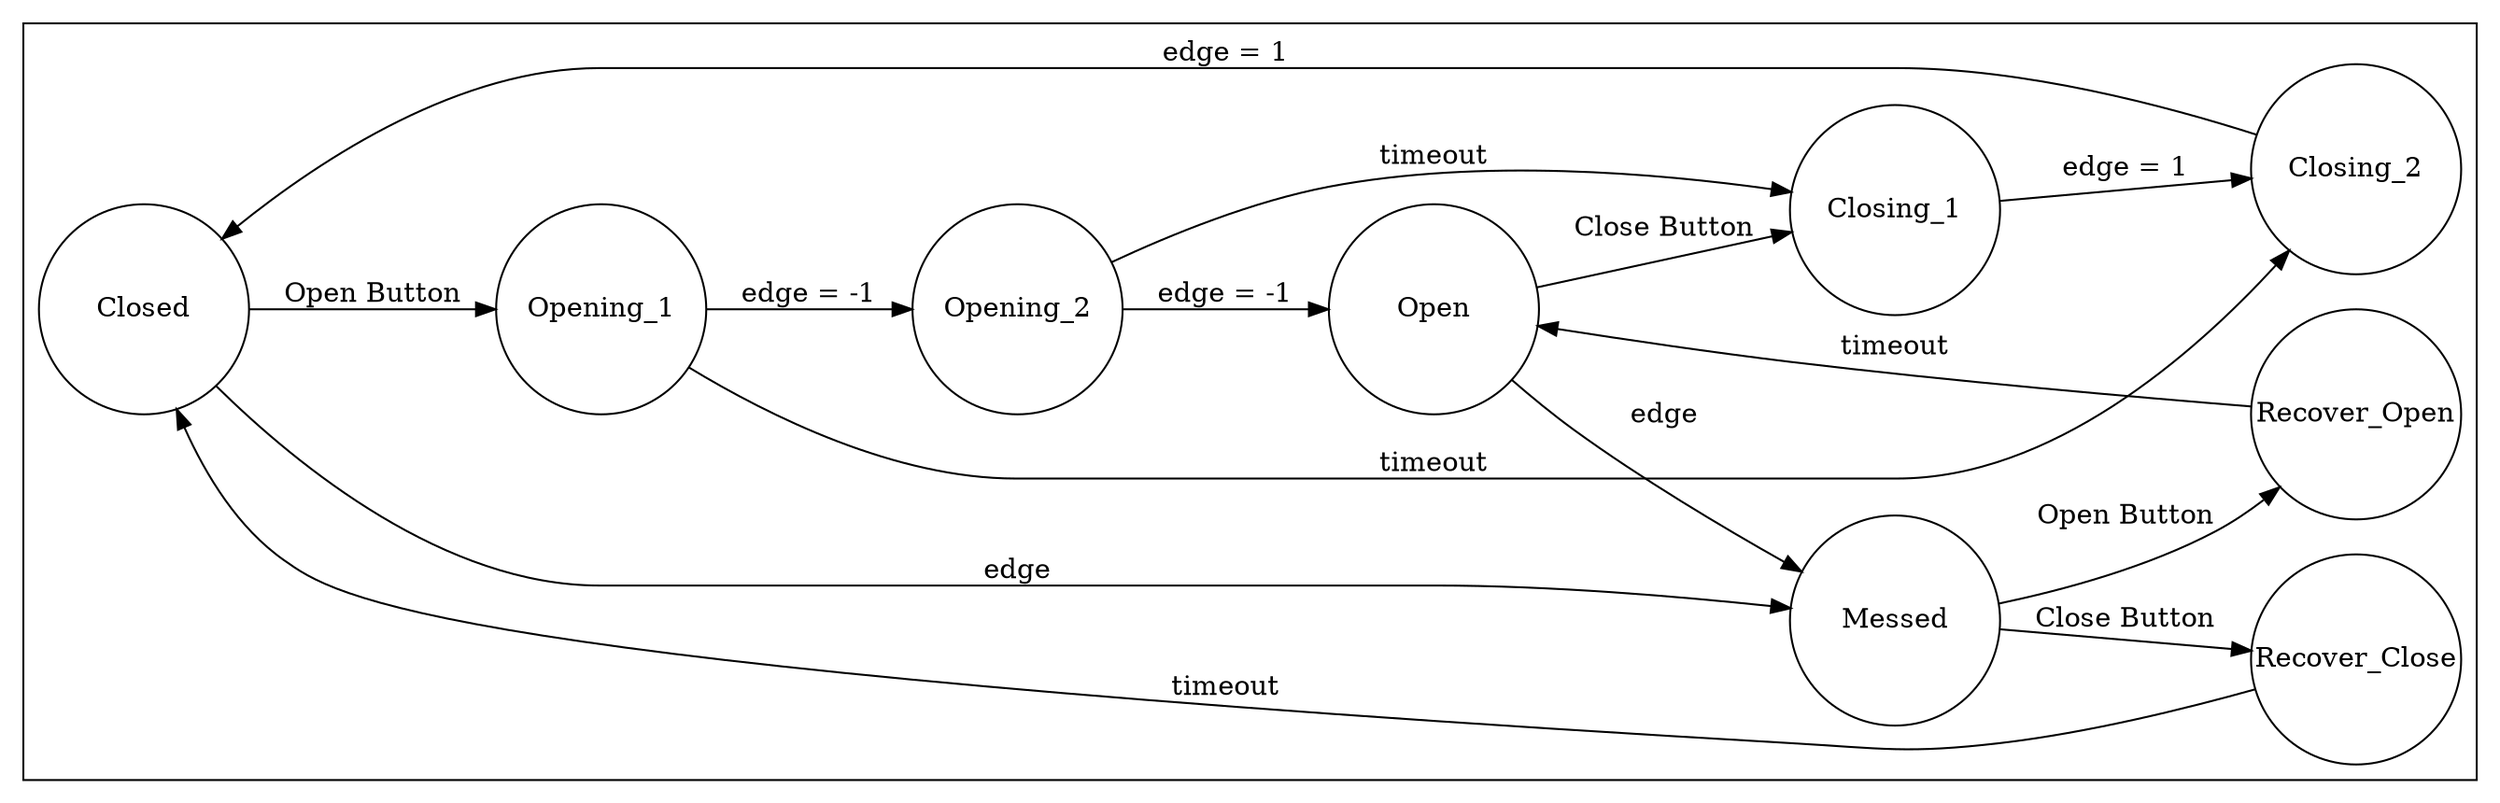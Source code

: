 digraph MotorControlStateMachine	{
  rankdir=LR	 
  node [shape=circle fixedsize=true width=1.5];

  
  Closed [group="main"];
  Open [group="main"];

  Closing_1 [group="main"];
  Closing_2 [group="main"];

  Opening_1 [group="main"];
  Opening_2 [group="main"];
  
  Messed [group="Messed" ];
  Recover_Open [group="Messed" ];
  Recover_Close [group="Messed" ];
  
  
//  {rank=min; Closed;}
//  {rank=max; Open;}  
//   {rank=same; Opening_1; Closing_2;}
//   {rank=same; Opening_2; Closing_1;}
//  {rank=same; Messed;}
//   {rank=max; Recover_Open}
//   {rank=min; Recover_Close}
  
  subgraph cluster0 {

    Closed      -> Opening_1  [ label = "Open Button" ];
    Opening_1   -> Opening_2  [ label = "edge = -1" ];
    Opening_2   -> Open       [ label = "edge = -1" ];
  
    Open        -> Closing_1  [ label = "Close Button" ];
    Opening_1   -> Closing_2  [ label = "timeout"];
    Opening_2   -> Closing_1  [ label = "timeout"];
  
    Closing_1   -> Closing_2  [ label = "edge = 1"];
    Closing_2   -> Closed  [ label = "edge = 1"];
  
    Open        -> Messed [ label = "edge" ];
    Closed      -> Messed [ label = "edge" ];
  

    Recover_Open -> Open [label ="timeout"];
    Recover_Close -> Closed [label ="timeout"];
    
  }
  
    Messed      -> Recover_Open [ label= "Open Button"];
    Messed      -> Recover_Close [ label= "Close Button"];
     

  
}

